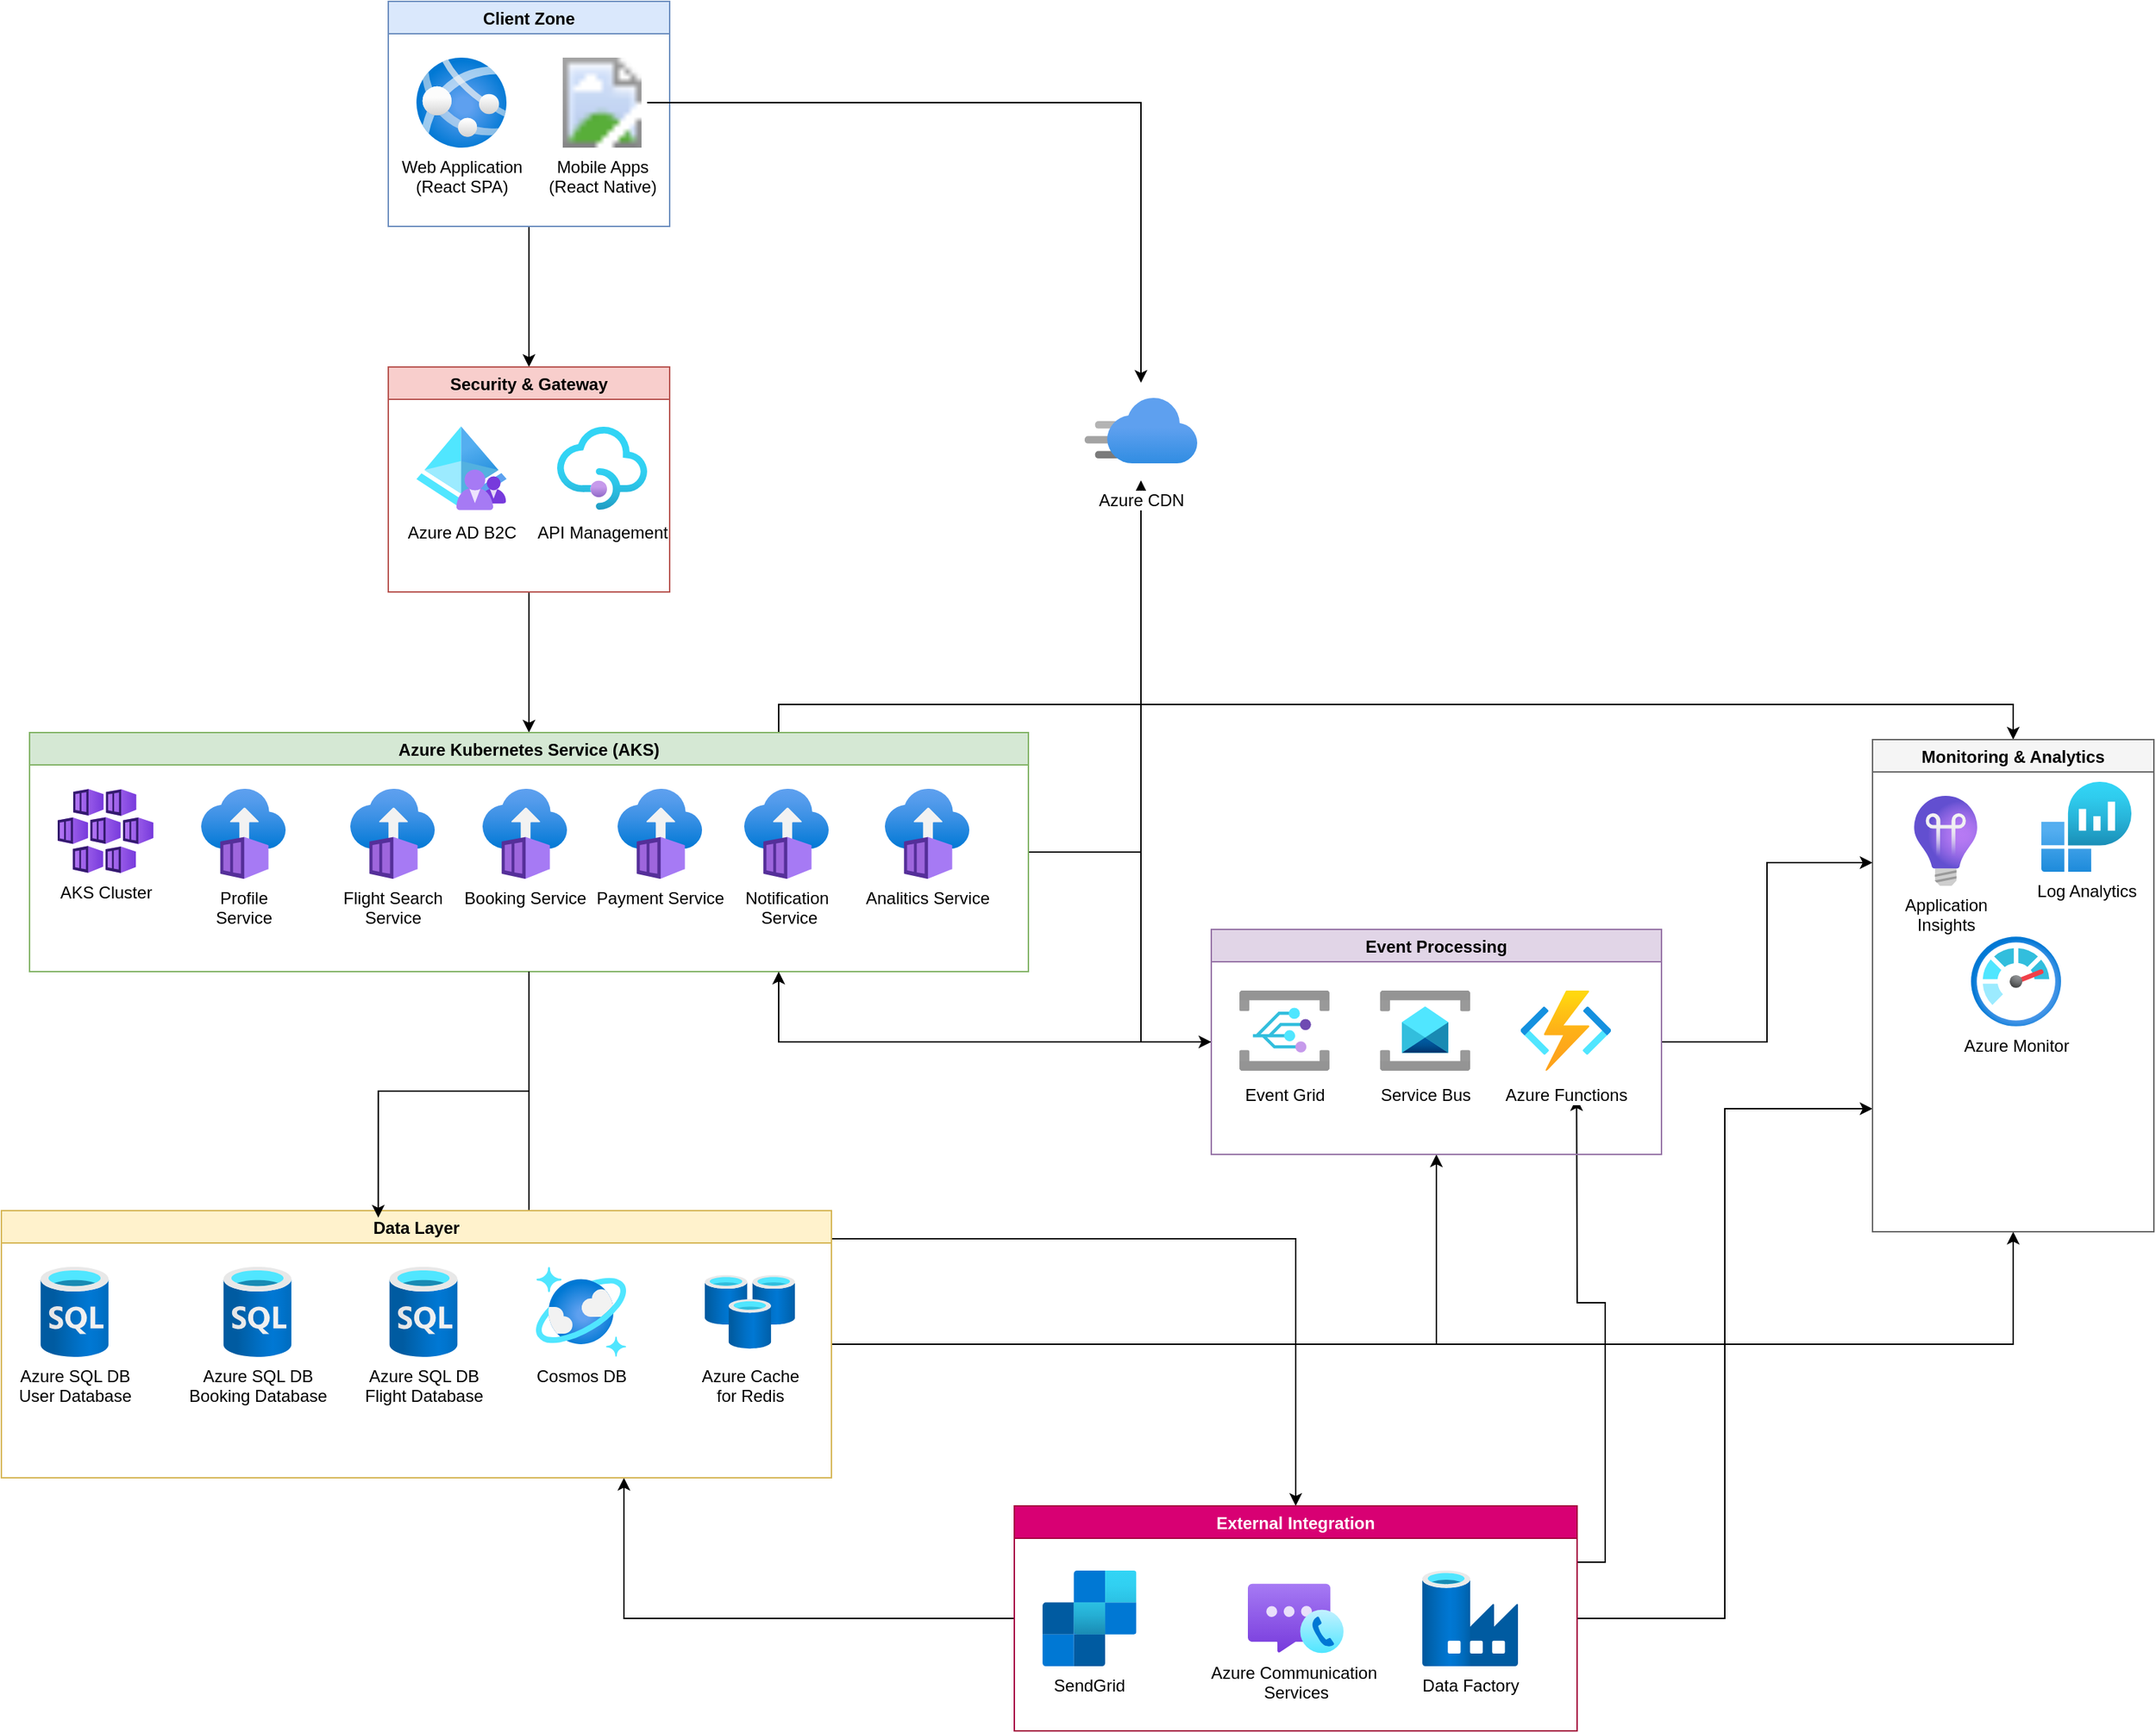 <mxfile version="25.0.3">
  <diagram id="azure-architecture" name="Azure Conference System Architecture">
    <mxGraphModel dx="3044" dy="2231" grid="1" gridSize="10" guides="1" tooltips="1" connect="1" arrows="1" fold="1" page="1" pageScale="1" pageWidth="1169" pageHeight="827" math="0" shadow="0">
      <root>
        <mxCell id="0" />
        <mxCell id="1" parent="0" />
        <mxCell id="rSL_InwBDzqtrl6E5jdu-8" style="edgeStyle=orthogonalEdgeStyle;rounded=0;orthogonalLoop=1;jettySize=auto;html=1;entryX=0.5;entryY=0;entryDx=0;entryDy=0;" edge="1" parent="1" source="clients_zone" target="security_zone">
          <mxGeometry relative="1" as="geometry" />
        </mxCell>
        <mxCell id="clients_zone" value="Client Zone" style="swimlane;fillColor=#dae8fc;strokeColor=#6c8ebf;fontStyle=1" parent="1" vertex="1">
          <mxGeometry x="335" y="-270" width="200" height="160" as="geometry" />
        </mxCell>
        <mxCell id="web_app" value="Web Application&lt;br&gt;(React SPA)" style="aspect=fixed;html=1;points=[];align=center;image;fontSize=12;image=img/lib/azure2/app_services/App_Services.svg;" parent="clients_zone" vertex="1">
          <mxGeometry x="20" y="40" width="64" height="64" as="geometry" />
        </mxCell>
        <mxCell id="mobile_app" value="Mobile Apps&#xa;(React Native)" style="aspect=fixed;html=1;points=[];align=center;image;fontSize=12;image=img/lib/azure2/mobile/Mobile_Engagement.svg;" parent="clients_zone" vertex="1">
          <mxGeometry x="120" y="40" width="64" height="64" as="geometry" />
        </mxCell>
        <mxCell id="rSL_InwBDzqtrl6E5jdu-7" style="edgeStyle=orthogonalEdgeStyle;rounded=0;orthogonalLoop=1;jettySize=auto;html=1;entryX=0.5;entryY=0;entryDx=0;entryDy=0;" edge="1" parent="1" source="security_zone" target="aks_zone">
          <mxGeometry relative="1" as="geometry" />
        </mxCell>
        <mxCell id="security_zone" value="Security &amp; Gateway" style="swimlane;fillColor=#f8cecc;strokeColor=#b85450;fontStyle=1" parent="1" vertex="1">
          <mxGeometry x="335" y="-10" width="200" height="160" as="geometry" />
        </mxCell>
        <mxCell id="aad_b2c" value="Azure AD B2C" style="aspect=fixed;html=1;points=[];align=center;image;fontSize=12;image=img/lib/azure2/identity/Azure_AD_B2C.svg;" parent="security_zone" vertex="1">
          <mxGeometry x="20" y="40" width="64" height="64" as="geometry" />
        </mxCell>
        <mxCell id="api_mgmt" value="API Management" style="aspect=fixed;html=1;points=[];align=center;image;fontSize=12;image=img/lib/azure2/app_services/API_Management_Services.svg;" parent="security_zone" vertex="1">
          <mxGeometry x="120" y="40" width="64" height="64" as="geometry" />
        </mxCell>
        <mxCell id="rSL_InwBDzqtrl6E5jdu-1" style="edgeStyle=orthogonalEdgeStyle;rounded=0;orthogonalLoop=1;jettySize=auto;html=1;" edge="1" parent="1" source="aks_zone" target="event_zone">
          <mxGeometry relative="1" as="geometry" />
        </mxCell>
        <mxCell id="rSL_InwBDzqtrl6E5jdu-5" style="edgeStyle=orthogonalEdgeStyle;rounded=0;orthogonalLoop=1;jettySize=auto;html=1;entryX=0;entryY=0.5;entryDx=0;entryDy=0;" edge="1" parent="1" source="aks_zone" target="JNAILvhhKDJsEu1cFrxP-38">
          <mxGeometry relative="1" as="geometry">
            <Array as="points">
              <mxPoint x="870" y="335" />
              <mxPoint x="870" y="470" />
            </Array>
          </mxGeometry>
        </mxCell>
        <mxCell id="rSL_InwBDzqtrl6E5jdu-6" style="edgeStyle=orthogonalEdgeStyle;rounded=0;orthogonalLoop=1;jettySize=auto;html=1;" edge="1" parent="1" source="aks_zone" target="cdn">
          <mxGeometry relative="1" as="geometry" />
        </mxCell>
        <mxCell id="rSL_InwBDzqtrl6E5jdu-14" style="edgeStyle=orthogonalEdgeStyle;rounded=0;orthogonalLoop=1;jettySize=auto;html=1;exitX=0.75;exitY=0;exitDx=0;exitDy=0;entryX=0.5;entryY=0;entryDx=0;entryDy=0;" edge="1" parent="1" source="aks_zone" target="monitoring_zone">
          <mxGeometry relative="1" as="geometry" />
        </mxCell>
        <mxCell id="aks_zone" value="Azure Kubernetes Service (AKS)" style="swimlane;fillColor=#d5e8d4;strokeColor=#82b366;fontStyle=1" parent="1" vertex="1">
          <mxGeometry x="80" y="250" width="710" height="170" as="geometry" />
        </mxCell>
        <mxCell id="aks_cluster" value="AKS Cluster" style="aspect=fixed;html=1;points=[];align=center;image;fontSize=12;image=img/lib/azure2/containers/Kubernetes_Services.svg;" parent="aks_zone" vertex="1">
          <mxGeometry x="20" y="40" width="68" height="60" as="geometry" />
        </mxCell>
        <mxCell id="conference_svc" value="Profile&lt;br&gt;&lt;div&gt;Service&lt;/div&gt;" style="aspect=fixed;html=1;points=[];align=center;image;fontSize=12;image=img/lib/azure2/containers/Container_Instances.svg;" parent="aks_zone" vertex="1">
          <mxGeometry x="120" y="40" width="64" height="64" as="geometry" />
        </mxCell>
        <mxCell id="session_svc" value="Flight Search&lt;div&gt;Service&lt;/div&gt;" style="aspect=fixed;html=1;points=[];align=center;image;fontSize=12;image=img/lib/azure2/containers/Container_Instances.svg;" parent="aks_zone" vertex="1">
          <mxGeometry x="226" y="40" width="64" height="64" as="geometry" />
        </mxCell>
        <mxCell id="voting_svc" value="Booking Service" style="aspect=fixed;html=1;points=[];align=center;image;fontSize=12;image=img/lib/azure2/containers/Container_Instances.svg;" parent="aks_zone" vertex="1">
          <mxGeometry x="320" y="40" width="64" height="64" as="geometry" />
        </mxCell>
        <mxCell id="JNAILvhhKDJsEu1cFrxP-23" value="Payment Service" style="aspect=fixed;html=1;points=[];align=center;image;fontSize=12;image=img/lib/azure2/containers/Container_Instances.svg;" parent="aks_zone" vertex="1">
          <mxGeometry x="416" y="40" width="64" height="64" as="geometry" />
        </mxCell>
        <mxCell id="JNAILvhhKDJsEu1cFrxP-24" value="Notification&lt;div&gt;&amp;nbsp;Service&lt;/div&gt;" style="aspect=fixed;html=1;points=[];align=center;image;fontSize=12;image=img/lib/azure2/containers/Container_Instances.svg;" parent="aks_zone" vertex="1">
          <mxGeometry x="506" y="40" width="64" height="64" as="geometry" />
        </mxCell>
        <mxCell id="JNAILvhhKDJsEu1cFrxP-25" value="Analitics Service" style="aspect=fixed;html=1;points=[];align=center;image;fontSize=12;image=img/lib/azure2/containers/Container_Instances.svg;" parent="aks_zone" vertex="1">
          <mxGeometry x="606" y="40" width="64" height="64" as="geometry" />
        </mxCell>
        <mxCell id="rSL_InwBDzqtrl6E5jdu-15" style="edgeStyle=orthogonalEdgeStyle;rounded=0;orthogonalLoop=1;jettySize=auto;html=1;entryX=0;entryY=0.75;entryDx=0;entryDy=0;" edge="1" parent="1" source="event_zone" target="monitoring_zone">
          <mxGeometry relative="1" as="geometry" />
        </mxCell>
        <mxCell id="rSL_InwBDzqtrl6E5jdu-16" style="edgeStyle=orthogonalEdgeStyle;rounded=0;orthogonalLoop=1;jettySize=auto;html=1;entryX=0.75;entryY=1;entryDx=0;entryDy=0;" edge="1" parent="1" source="event_zone" target="storage_zone">
          <mxGeometry relative="1" as="geometry" />
        </mxCell>
        <mxCell id="rSL_InwBDzqtrl6E5jdu-19" style="edgeStyle=orthogonalEdgeStyle;rounded=0;orthogonalLoop=1;jettySize=auto;html=1;exitX=1;exitY=0.25;exitDx=0;exitDy=0;" edge="1" parent="1" source="event_zone">
          <mxGeometry relative="1" as="geometry">
            <mxPoint x="1179.636" y="510" as="targetPoint" />
          </mxGeometry>
        </mxCell>
        <mxCell id="event_zone" value="External Integration" style="swimlane;fillColor=#d80073;strokeColor=#A50040;fontStyle=1;fontColor=#ffffff;" parent="1" vertex="1">
          <mxGeometry x="780" y="800" width="400" height="160" as="geometry" />
        </mxCell>
        <mxCell id="JNAILvhhKDJsEu1cFrxP-58" value="SendGrid" style="image;aspect=fixed;html=1;points=[];align=center;fontSize=12;image=img/lib/azure2/integration/SendGrid_Accounts.svg;" parent="event_zone" vertex="1">
          <mxGeometry x="20" y="46" width="66.8" height="68" as="geometry" />
        </mxCell>
        <mxCell id="JNAILvhhKDJsEu1cFrxP-57" value="Azure Communication&amp;nbsp;&lt;div&gt;Services&lt;/div&gt;" style="image;aspect=fixed;html=1;points=[];align=center;fontSize=12;image=img/lib/azure2/other/Azure_Communication_Services.svg;" parent="event_zone" vertex="1">
          <mxGeometry x="166" y="55" width="68" height="50" as="geometry" />
        </mxCell>
        <mxCell id="JNAILvhhKDJsEu1cFrxP-59" value="Data Factory&lt;div&gt;&lt;br&gt;&lt;/div&gt;" style="image;aspect=fixed;html=1;points=[];align=center;fontSize=12;image=img/lib/azure2/databases/Data_Factory.svg;" parent="event_zone" vertex="1">
          <mxGeometry x="290" y="46" width="68" height="68" as="geometry" />
        </mxCell>
        <mxCell id="rSL_InwBDzqtrl6E5jdu-3" style="edgeStyle=orthogonalEdgeStyle;rounded=0;orthogonalLoop=1;jettySize=auto;html=1;entryX=0.5;entryY=1;entryDx=0;entryDy=0;" edge="1" parent="1" source="storage_zone" target="JNAILvhhKDJsEu1cFrxP-38">
          <mxGeometry relative="1" as="geometry" />
        </mxCell>
        <mxCell id="rSL_InwBDzqtrl6E5jdu-12" style="edgeStyle=orthogonalEdgeStyle;rounded=0;orthogonalLoop=1;jettySize=auto;html=1;entryX=0.5;entryY=1;entryDx=0;entryDy=0;" edge="1" parent="1" source="storage_zone" target="monitoring_zone">
          <mxGeometry relative="1" as="geometry" />
        </mxCell>
        <mxCell id="storage_zone" value="Data Layer" style="swimlane;fillColor=#fff2cc;strokeColor=#d6b656;fontStyle=1" parent="1" vertex="1">
          <mxGeometry x="60" y="590" width="590" height="190" as="geometry" />
        </mxCell>
        <mxCell id="sql_db" value="Azure SQL DB&lt;br&gt;User Database" style="aspect=fixed;html=1;points=[];align=center;image;fontSize=12;image=img/lib/azure2/databases/SQL_Database.svg;" parent="storage_zone" vertex="1">
          <mxGeometry x="20" y="40" width="64" height="64" as="geometry" />
        </mxCell>
        <mxCell id="cosmos_db" value="Cosmos DB" style="aspect=fixed;html=1;points=[];align=center;image;fontSize=12;image=img/lib/azure2/databases/Azure_Cosmos_DB.svg;" parent="storage_zone" vertex="1">
          <mxGeometry x="380" y="40" width="64" height="64" as="geometry" />
        </mxCell>
        <mxCell id="redis" value="Azure Cache&#xa;for Redis" style="aspect=fixed;html=1;points=[];align=center;image;fontSize=12;image=img/lib/azure2/databases/Cache_Redis.svg;" parent="storage_zone" vertex="1">
          <mxGeometry x="500" y="40" width="64" height="64" as="geometry" />
        </mxCell>
        <mxCell id="JNAILvhhKDJsEu1cFrxP-26" value="Azure SQL DB&lt;br&gt;Booking Database" style="aspect=fixed;html=1;points=[];align=center;image;fontSize=12;image=img/lib/azure2/databases/SQL_Database.svg;" parent="storage_zone" vertex="1">
          <mxGeometry x="150" y="40" width="64" height="64" as="geometry" />
        </mxCell>
        <mxCell id="JNAILvhhKDJsEu1cFrxP-27" value="Azure SQL DB&lt;br&gt;Flight Database" style="aspect=fixed;html=1;points=[];align=center;image;fontSize=12;image=img/lib/azure2/databases/SQL_Database.svg;" parent="storage_zone" vertex="1">
          <mxGeometry x="268" y="40" width="64" height="64" as="geometry" />
        </mxCell>
        <mxCell id="monitoring_zone" value="Monitoring &amp; Analytics" style="swimlane;fillColor=#f5f5f5;strokeColor=#666666;fontStyle=1" parent="1" vertex="1">
          <mxGeometry x="1390" y="255" width="200" height="350" as="geometry" />
        </mxCell>
        <mxCell id="app_insights" value="Application&#xa;Insights" style="aspect=fixed;html=1;points=[];align=center;image;fontSize=12;image=img/lib/azure2/devops/Application_Insights.svg;" parent="monitoring_zone" vertex="1">
          <mxGeometry x="20" y="40" width="64" height="64" as="geometry" />
        </mxCell>
        <mxCell id="log_analytics" value="Log Analytics" style="aspect=fixed;html=1;points=[];align=center;image;fontSize=12;image=img/lib/azure2/analytics/Log_Analytics_Workspaces.svg;" parent="monitoring_zone" vertex="1">
          <mxGeometry x="120" y="30" width="64" height="64" as="geometry" />
        </mxCell>
        <mxCell id="azure_monitor" value="Azure Monitor" style="aspect=fixed;html=1;points=[];align=center;image;fontSize=12;image=img/lib/azure2/management_governance/Monitor.svg;" parent="monitoring_zone" vertex="1">
          <mxGeometry x="70" y="140" width="64" height="64" as="geometry" />
        </mxCell>
        <mxCell id="cdn" value="Azure CDN" style="aspect=fixed;html=1;points=[];align=center;image;fontSize=12;image=img/lib/azure2/app_services/CDN_Profiles.svg;" parent="1" vertex="1">
          <mxGeometry x="830" width="80" height="70.59" as="geometry" />
        </mxCell>
        <mxCell id="rSL_InwBDzqtrl6E5jdu-10" style="edgeStyle=orthogonalEdgeStyle;rounded=0;orthogonalLoop=1;jettySize=auto;html=1;entryX=0;entryY=0.25;entryDx=0;entryDy=0;" edge="1" parent="1" source="JNAILvhhKDJsEu1cFrxP-38" target="monitoring_zone">
          <mxGeometry relative="1" as="geometry" />
        </mxCell>
        <mxCell id="rSL_InwBDzqtrl6E5jdu-21" style="edgeStyle=orthogonalEdgeStyle;rounded=0;orthogonalLoop=1;jettySize=auto;html=1;entryX=0.75;entryY=1;entryDx=0;entryDy=0;" edge="1" parent="1" source="JNAILvhhKDJsEu1cFrxP-38" target="aks_zone">
          <mxGeometry relative="1" as="geometry" />
        </mxCell>
        <mxCell id="JNAILvhhKDJsEu1cFrxP-38" value="Event Processing" style="swimlane;fillColor=#e1d5e7;strokeColor=#9673a6;fontStyle=1" parent="1" vertex="1">
          <mxGeometry x="920" y="390" width="320" height="160" as="geometry" />
        </mxCell>
        <mxCell id="JNAILvhhKDJsEu1cFrxP-39" value="Event Grid" style="aspect=fixed;html=1;points=[];align=center;image;fontSize=12;image=img/lib/azure2/integration/Event_Grid_Domains.svg;" parent="JNAILvhhKDJsEu1cFrxP-38" vertex="1">
          <mxGeometry x="20" y="40" width="64" height="64" as="geometry" />
        </mxCell>
        <mxCell id="JNAILvhhKDJsEu1cFrxP-40" value="Service Bus" style="aspect=fixed;html=1;points=[];align=center;image;fontSize=12;image=img/lib/azure2/integration/Service_Bus.svg;" parent="JNAILvhhKDJsEu1cFrxP-38" vertex="1">
          <mxGeometry x="120" y="40" width="64" height="64" as="geometry" />
        </mxCell>
        <mxCell id="JNAILvhhKDJsEu1cFrxP-41" value="Azure Functions" style="aspect=fixed;html=1;points=[];align=center;image;fontSize=12;image=img/lib/azure2/compute/Function_Apps.svg;" parent="JNAILvhhKDJsEu1cFrxP-38" vertex="1">
          <mxGeometry x="220" y="40" width="64" height="64" as="geometry" />
        </mxCell>
        <mxCell id="rSL_InwBDzqtrl6E5jdu-2" style="edgeStyle=orthogonalEdgeStyle;rounded=0;orthogonalLoop=1;jettySize=auto;html=1;entryX=0.454;entryY=0.026;entryDx=0;entryDy=0;entryPerimeter=0;" edge="1" parent="1" source="aks_zone" target="storage_zone">
          <mxGeometry relative="1" as="geometry" />
        </mxCell>
        <mxCell id="rSL_InwBDzqtrl6E5jdu-9" style="edgeStyle=orthogonalEdgeStyle;rounded=0;orthogonalLoop=1;jettySize=auto;html=1;entryX=0.5;entryY=0.017;entryDx=0;entryDy=0;entryPerimeter=0;" edge="1" parent="1" source="mobile_app" target="cdn">
          <mxGeometry relative="1" as="geometry" />
        </mxCell>
      </root>
    </mxGraphModel>
  </diagram>
</mxfile>
